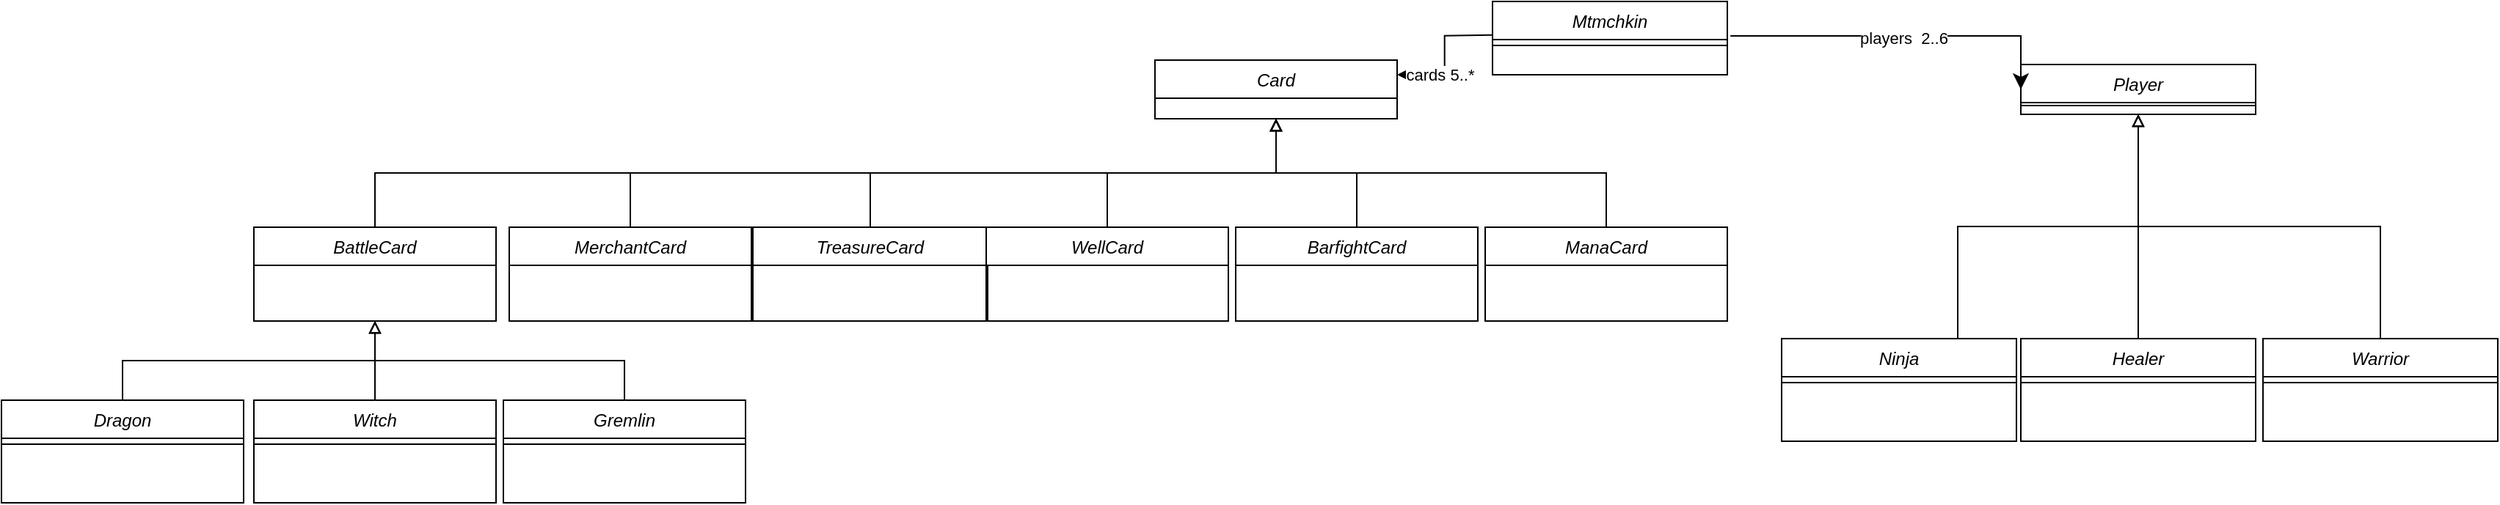 <mxfile version="20.7.4" type="device"><diagram id="C5RBs43oDa-KdzZeNtuy" name="Page-1"><mxGraphModel dx="2582" dy="2052" grid="1" gridSize="10" guides="1" tooltips="1" connect="1" arrows="1" fold="1" page="1" pageScale="1" pageWidth="1169" pageHeight="827" math="0" shadow="0"><root><mxCell id="WIyWlLk6GJQsqaUBKTNV-0"/><mxCell id="WIyWlLk6GJQsqaUBKTNV-1" parent="WIyWlLk6GJQsqaUBKTNV-0"/><mxCell id="Val8Mtfyvoj-f5zwKkKn-0" value="Mtmchkin" style="swimlane;fontStyle=2;align=center;verticalAlign=top;childLayout=stackLayout;horizontal=1;startSize=26;horizontalStack=0;resizeParent=1;resizeLast=0;collapsible=1;marginBottom=0;rounded=0;shadow=0;strokeWidth=1;" parent="WIyWlLk6GJQsqaUBKTNV-1" vertex="1"><mxGeometry x="110" y="-110" width="160" height="50" as="geometry"><mxRectangle x="230" y="140" width="160" height="26" as="alternateBounds"/></mxGeometry></mxCell><mxCell id="Val8Mtfyvoj-f5zwKkKn-4" value="" style="line;html=1;strokeWidth=1;align=left;verticalAlign=middle;spacingTop=-1;spacingLeft=3;spacingRight=3;rotatable=0;labelPosition=right;points=[];portConstraint=eastwest;" parent="Val8Mtfyvoj-f5zwKkKn-0" vertex="1"><mxGeometry y="26" width="160" height="8" as="geometry"/></mxCell><mxCell id="Val8Mtfyvoj-f5zwKkKn-6" value="Player" style="swimlane;fontStyle=2;align=center;verticalAlign=top;childLayout=stackLayout;horizontal=1;startSize=26;horizontalStack=0;resizeParent=1;resizeLast=0;collapsible=1;marginBottom=0;rounded=0;shadow=0;strokeWidth=1;" parent="WIyWlLk6GJQsqaUBKTNV-1" vertex="1"><mxGeometry x="470" y="-67" width="160" height="34" as="geometry"><mxRectangle x="230" y="140" width="160" height="26" as="alternateBounds"/></mxGeometry></mxCell><mxCell id="Val8Mtfyvoj-f5zwKkKn-10" value="" style="line;html=1;strokeWidth=1;align=left;verticalAlign=middle;spacingTop=-1;spacingLeft=3;spacingRight=3;rotatable=0;labelPosition=right;points=[];portConstraint=eastwest;" parent="Val8Mtfyvoj-f5zwKkKn-6" vertex="1"><mxGeometry y="26" width="160" height="4" as="geometry"/></mxCell><mxCell id="Val8Mtfyvoj-f5zwKkKn-19" value="" style="edgeStyle=segmentEdgeStyle;endArrow=classic;html=1;curved=0;rounded=0;endSize=8;startSize=8;exitX=1.013;exitY=0.199;exitDx=0;exitDy=0;exitPerimeter=0;entryX=0;entryY=0.5;entryDx=0;entryDy=0;" parent="WIyWlLk6GJQsqaUBKTNV-1" target="Val8Mtfyvoj-f5zwKkKn-6" edge="1"><mxGeometry width="50" height="50" relative="1" as="geometry"><mxPoint x="272.08" y="-86.498" as="sourcePoint"/><mxPoint x="337.76" y="113.482" as="targetPoint"/></mxGeometry></mxCell><mxCell id="Val8Mtfyvoj-f5zwKkKn-20" value="players&amp;nbsp; 2..6" style="edgeLabel;html=1;align=center;verticalAlign=middle;resizable=0;points=[];" parent="Val8Mtfyvoj-f5zwKkKn-19" vertex="1" connectable="0"><mxGeometry x="0.349" y="-3" relative="1" as="geometry"><mxPoint x="-40" y="-2" as="offset"/></mxGeometry></mxCell><mxCell id="Val8Mtfyvoj-f5zwKkKn-33" style="edgeStyle=orthogonalEdgeStyle;rounded=0;orthogonalLoop=1;jettySize=auto;html=1;exitX=0.75;exitY=0;exitDx=0;exitDy=0;endArrow=block;endFill=0;entryX=0.5;entryY=1;entryDx=0;entryDy=0;" parent="WIyWlLk6GJQsqaUBKTNV-1" source="Val8Mtfyvoj-f5zwKkKn-21" target="Val8Mtfyvoj-f5zwKkKn-6" edge="1"><mxGeometry relative="1" as="geometry"><mxPoint x="550" y="44" as="targetPoint"/></mxGeometry></mxCell><mxCell id="Val8Mtfyvoj-f5zwKkKn-21" value="Ninja" style="swimlane;fontStyle=2;align=center;verticalAlign=top;childLayout=stackLayout;horizontal=1;startSize=26;horizontalStack=0;resizeParent=1;resizeLast=0;collapsible=1;marginBottom=0;rounded=0;shadow=0;strokeWidth=1;" parent="WIyWlLk6GJQsqaUBKTNV-1" vertex="1"><mxGeometry x="307" y="120" width="160" height="70" as="geometry"><mxRectangle x="230" y="140" width="160" height="26" as="alternateBounds"/></mxGeometry></mxCell><mxCell id="Val8Mtfyvoj-f5zwKkKn-25" value="" style="line;html=1;strokeWidth=1;align=left;verticalAlign=middle;spacingTop=-1;spacingLeft=3;spacingRight=3;rotatable=0;labelPosition=right;points=[];portConstraint=eastwest;" parent="Val8Mtfyvoj-f5zwKkKn-21" vertex="1"><mxGeometry y="26" width="160" height="8" as="geometry"/></mxCell><mxCell id="Val8Mtfyvoj-f5zwKkKn-35" style="edgeStyle=orthogonalEdgeStyle;rounded=0;orthogonalLoop=1;jettySize=auto;html=1;exitX=0.5;exitY=0;exitDx=0;exitDy=0;endArrow=block;endFill=0;entryX=0.5;entryY=1;entryDx=0;entryDy=0;" parent="WIyWlLk6GJQsqaUBKTNV-1" source="Val8Mtfyvoj-f5zwKkKn-27" target="Val8Mtfyvoj-f5zwKkKn-6" edge="1"><mxGeometry relative="1" as="geometry"><mxPoint x="550" y="44" as="targetPoint"/></mxGeometry></mxCell><mxCell id="Val8Mtfyvoj-f5zwKkKn-27" value="Healer" style="swimlane;fontStyle=2;align=center;verticalAlign=top;childLayout=stackLayout;horizontal=1;startSize=26;horizontalStack=0;resizeParent=1;resizeLast=0;collapsible=1;marginBottom=0;rounded=0;shadow=0;strokeWidth=1;" parent="WIyWlLk6GJQsqaUBKTNV-1" vertex="1"><mxGeometry x="470" y="120" width="160" height="70" as="geometry"><mxRectangle x="230" y="140" width="160" height="26" as="alternateBounds"/></mxGeometry></mxCell><mxCell id="Val8Mtfyvoj-f5zwKkKn-28" value="" style="line;html=1;strokeWidth=1;align=left;verticalAlign=middle;spacingTop=-1;spacingLeft=3;spacingRight=3;rotatable=0;labelPosition=right;points=[];portConstraint=eastwest;" parent="Val8Mtfyvoj-f5zwKkKn-27" vertex="1"><mxGeometry y="26" width="160" height="8" as="geometry"/></mxCell><mxCell id="Val8Mtfyvoj-f5zwKkKn-36" style="edgeStyle=orthogonalEdgeStyle;rounded=0;orthogonalLoop=1;jettySize=auto;html=1;exitX=0.5;exitY=0;exitDx=0;exitDy=0;endArrow=block;endFill=0;entryX=0.5;entryY=1;entryDx=0;entryDy=0;" parent="WIyWlLk6GJQsqaUBKTNV-1" source="Val8Mtfyvoj-f5zwKkKn-30" target="Val8Mtfyvoj-f5zwKkKn-6" edge="1"><mxGeometry relative="1" as="geometry"><mxPoint x="550" y="44" as="targetPoint"/></mxGeometry></mxCell><mxCell id="Val8Mtfyvoj-f5zwKkKn-30" value="Warrior" style="swimlane;fontStyle=2;align=center;verticalAlign=top;childLayout=stackLayout;horizontal=1;startSize=26;horizontalStack=0;resizeParent=1;resizeLast=0;collapsible=1;marginBottom=0;rounded=0;shadow=0;strokeWidth=1;" parent="WIyWlLk6GJQsqaUBKTNV-1" vertex="1"><mxGeometry x="635" y="120" width="160" height="70" as="geometry"><mxRectangle x="230" y="140" width="160" height="26" as="alternateBounds"/></mxGeometry></mxCell><mxCell id="Val8Mtfyvoj-f5zwKkKn-31" value="" style="line;html=1;strokeWidth=1;align=left;verticalAlign=middle;spacingTop=-1;spacingLeft=3;spacingRight=3;rotatable=0;labelPosition=right;points=[];portConstraint=eastwest;" parent="Val8Mtfyvoj-f5zwKkKn-30" vertex="1"><mxGeometry y="26" width="160" height="8" as="geometry"/></mxCell><mxCell id="Val8Mtfyvoj-f5zwKkKn-40" value="Card" style="swimlane;fontStyle=2;align=center;verticalAlign=top;childLayout=stackLayout;horizontal=1;startSize=26;horizontalStack=0;resizeParent=1;resizeLast=0;collapsible=1;marginBottom=0;rounded=0;shadow=0;strokeWidth=1;" parent="WIyWlLk6GJQsqaUBKTNV-1" vertex="1"><mxGeometry x="-120" y="-70" width="165" height="40" as="geometry"><mxRectangle x="230" y="140" width="160" height="26" as="alternateBounds"/></mxGeometry></mxCell><mxCell id="Val8Mtfyvoj-f5zwKkKn-55" style="edgeStyle=orthogonalEdgeStyle;rounded=0;orthogonalLoop=1;jettySize=auto;html=1;exitX=0.5;exitY=0;exitDx=0;exitDy=0;entryX=0.5;entryY=1;entryDx=0;entryDy=0;endArrow=block;endFill=0;" parent="WIyWlLk6GJQsqaUBKTNV-1" source="Val8Mtfyvoj-f5zwKkKn-46" target="Val8Mtfyvoj-f5zwKkKn-70" edge="1"><mxGeometry relative="1" as="geometry"/></mxCell><mxCell id="Val8Mtfyvoj-f5zwKkKn-46" value="Dragon" style="swimlane;fontStyle=2;align=center;verticalAlign=top;childLayout=stackLayout;horizontal=1;startSize=26;horizontalStack=0;resizeParent=1;resizeLast=0;collapsible=1;marginBottom=0;rounded=0;shadow=0;strokeWidth=1;" parent="WIyWlLk6GJQsqaUBKTNV-1" vertex="1"><mxGeometry x="-906" y="162" width="165" height="70" as="geometry"><mxRectangle x="230" y="140" width="160" height="26" as="alternateBounds"/></mxGeometry></mxCell><mxCell id="Val8Mtfyvoj-f5zwKkKn-47" value="" style="line;html=1;strokeWidth=1;align=left;verticalAlign=middle;spacingTop=-1;spacingLeft=3;spacingRight=3;rotatable=0;labelPosition=right;points=[];portConstraint=eastwest;" parent="Val8Mtfyvoj-f5zwKkKn-46" vertex="1"><mxGeometry y="26" width="165" height="8" as="geometry"/></mxCell><mxCell id="Val8Mtfyvoj-f5zwKkKn-73" style="edgeStyle=orthogonalEdgeStyle;rounded=0;orthogonalLoop=1;jettySize=auto;html=1;exitX=0.5;exitY=0;exitDx=0;exitDy=0;endArrow=block;endFill=0;entryX=0.5;entryY=1;entryDx=0;entryDy=0;" parent="WIyWlLk6GJQsqaUBKTNV-1" source="Val8Mtfyvoj-f5zwKkKn-70" target="Val8Mtfyvoj-f5zwKkKn-40" edge="1"><mxGeometry relative="1" as="geometry"><mxPoint x="-20" y="168" as="targetPoint"/></mxGeometry></mxCell><mxCell id="Val8Mtfyvoj-f5zwKkKn-70" value="BattleCard" style="swimlane;fontStyle=2;align=center;verticalAlign=top;childLayout=stackLayout;horizontal=1;startSize=26;horizontalStack=0;resizeParent=1;resizeLast=0;collapsible=1;marginBottom=0;rounded=0;shadow=0;strokeWidth=1;" parent="WIyWlLk6GJQsqaUBKTNV-1" vertex="1"><mxGeometry x="-734" y="44" width="165" height="64" as="geometry"><mxRectangle x="230" y="140" width="160" height="26" as="alternateBounds"/></mxGeometry></mxCell><mxCell id="Val8Mtfyvoj-f5zwKkKn-79" style="edgeStyle=orthogonalEdgeStyle;rounded=0;orthogonalLoop=1;jettySize=auto;html=1;exitX=0.5;exitY=0;exitDx=0;exitDy=0;entryX=0.5;entryY=1;entryDx=0;entryDy=0;endArrow=block;endFill=0;" parent="WIyWlLk6GJQsqaUBKTNV-1" source="Val8Mtfyvoj-f5zwKkKn-77" target="Val8Mtfyvoj-f5zwKkKn-40" edge="1"><mxGeometry relative="1" as="geometry"/></mxCell><mxCell id="Val8Mtfyvoj-f5zwKkKn-77" value="MerchantCard" style="swimlane;fontStyle=2;align=center;verticalAlign=top;childLayout=stackLayout;horizontal=1;startSize=26;horizontalStack=0;resizeParent=1;resizeLast=0;collapsible=1;marginBottom=0;rounded=0;shadow=0;strokeWidth=1;" parent="WIyWlLk6GJQsqaUBKTNV-1" vertex="1"><mxGeometry x="-560" y="44" width="165" height="64" as="geometry"><mxRectangle x="230" y="140" width="160" height="26" as="alternateBounds"/></mxGeometry></mxCell><mxCell id="Val8Mtfyvoj-f5zwKkKn-82" style="edgeStyle=orthogonalEdgeStyle;rounded=0;orthogonalLoop=1;jettySize=auto;html=1;exitX=0.5;exitY=0;exitDx=0;exitDy=0;entryX=0.5;entryY=1;entryDx=0;entryDy=0;endArrow=block;endFill=0;" parent="WIyWlLk6GJQsqaUBKTNV-1" source="Val8Mtfyvoj-f5zwKkKn-80" target="Val8Mtfyvoj-f5zwKkKn-40" edge="1"><mxGeometry relative="1" as="geometry"/></mxCell><mxCell id="Val8Mtfyvoj-f5zwKkKn-80" value="ManaCard" style="swimlane;fontStyle=2;align=center;verticalAlign=top;childLayout=stackLayout;horizontal=1;startSize=26;horizontalStack=0;resizeParent=1;resizeLast=0;collapsible=1;marginBottom=0;rounded=0;shadow=0;strokeWidth=1;" parent="WIyWlLk6GJQsqaUBKTNV-1" vertex="1"><mxGeometry x="105" y="44" width="165" height="64" as="geometry"><mxRectangle x="230" y="140" width="160" height="26" as="alternateBounds"/></mxGeometry></mxCell><mxCell id="Val8Mtfyvoj-f5zwKkKn-86" style="edgeStyle=orthogonalEdgeStyle;rounded=0;orthogonalLoop=1;jettySize=auto;html=1;exitX=0.5;exitY=0;exitDx=0;exitDy=0;entryX=0.5;entryY=1;entryDx=0;entryDy=0;endArrow=block;endFill=0;" parent="WIyWlLk6GJQsqaUBKTNV-1" source="Val8Mtfyvoj-f5zwKkKn-84" target="Val8Mtfyvoj-f5zwKkKn-40" edge="1"><mxGeometry relative="1" as="geometry"/></mxCell><mxCell id="Val8Mtfyvoj-f5zwKkKn-84" value="TreasureCard" style="swimlane;fontStyle=2;align=center;verticalAlign=top;childLayout=stackLayout;horizontal=1;startSize=26;horizontalStack=0;resizeParent=1;resizeLast=0;collapsible=1;marginBottom=0;rounded=0;shadow=0;strokeWidth=1;" parent="WIyWlLk6GJQsqaUBKTNV-1" vertex="1"><mxGeometry x="-394" y="44" width="160" height="64" as="geometry"><mxRectangle x="230" y="140" width="160" height="26" as="alternateBounds"/></mxGeometry></mxCell><mxCell id="Val8Mtfyvoj-f5zwKkKn-89" style="edgeStyle=orthogonalEdgeStyle;rounded=0;orthogonalLoop=1;jettySize=auto;html=1;exitX=0.5;exitY=0;exitDx=0;exitDy=0;entryX=0.5;entryY=1;entryDx=0;entryDy=0;endArrow=block;endFill=0;" parent="WIyWlLk6GJQsqaUBKTNV-1" source="Val8Mtfyvoj-f5zwKkKn-87" target="Val8Mtfyvoj-f5zwKkKn-40" edge="1"><mxGeometry relative="1" as="geometry"/></mxCell><mxCell id="Val8Mtfyvoj-f5zwKkKn-87" value="WellCard" style="swimlane;fontStyle=2;align=center;verticalAlign=top;childLayout=stackLayout;horizontal=1;startSize=26;horizontalStack=0;resizeParent=1;resizeLast=0;collapsible=1;marginBottom=0;rounded=0;shadow=0;strokeWidth=1;" parent="WIyWlLk6GJQsqaUBKTNV-1" vertex="1"><mxGeometry x="-235" y="44" width="165" height="64" as="geometry"><mxRectangle x="230" y="140" width="160" height="26" as="alternateBounds"/></mxGeometry></mxCell><mxCell id="Val8Mtfyvoj-f5zwKkKn-97" style="edgeStyle=orthogonalEdgeStyle;rounded=0;orthogonalLoop=1;jettySize=auto;html=1;exitX=0.5;exitY=0;exitDx=0;exitDy=0;entryX=0.5;entryY=1;entryDx=0;entryDy=0;endArrow=block;endFill=0;" parent="WIyWlLk6GJQsqaUBKTNV-1" source="Val8Mtfyvoj-f5zwKkKn-95" target="Val8Mtfyvoj-f5zwKkKn-40" edge="1"><mxGeometry relative="1" as="geometry"/></mxCell><mxCell id="Val8Mtfyvoj-f5zwKkKn-95" value="BarfightCard" style="swimlane;fontStyle=2;align=center;verticalAlign=top;childLayout=stackLayout;horizontal=1;startSize=26;horizontalStack=0;resizeParent=1;resizeLast=0;collapsible=1;marginBottom=0;rounded=0;shadow=0;strokeWidth=1;" parent="WIyWlLk6GJQsqaUBKTNV-1" vertex="1"><mxGeometry x="-65" y="44" width="165" height="64" as="geometry"><mxRectangle x="230" y="140" width="160" height="26" as="alternateBounds"/></mxGeometry></mxCell><mxCell id="Val8Mtfyvoj-f5zwKkKn-104" style="edgeStyle=orthogonalEdgeStyle;rounded=0;orthogonalLoop=1;jettySize=auto;html=1;exitX=0.5;exitY=0;exitDx=0;exitDy=0;entryX=0.5;entryY=1;entryDx=0;entryDy=0;endArrow=block;endFill=0;" parent="WIyWlLk6GJQsqaUBKTNV-1" source="Val8Mtfyvoj-f5zwKkKn-98" target="Val8Mtfyvoj-f5zwKkKn-70" edge="1"><mxGeometry relative="1" as="geometry"/></mxCell><mxCell id="Val8Mtfyvoj-f5zwKkKn-98" value="Witch" style="swimlane;fontStyle=2;align=center;verticalAlign=top;childLayout=stackLayout;horizontal=1;startSize=26;horizontalStack=0;resizeParent=1;resizeLast=0;collapsible=1;marginBottom=0;rounded=0;shadow=0;strokeWidth=1;" parent="WIyWlLk6GJQsqaUBKTNV-1" vertex="1"><mxGeometry x="-734" y="162" width="165" height="70" as="geometry"><mxRectangle x="230" y="140" width="160" height="26" as="alternateBounds"/></mxGeometry></mxCell><mxCell id="Val8Mtfyvoj-f5zwKkKn-99" value="" style="line;html=1;strokeWidth=1;align=left;verticalAlign=middle;spacingTop=-1;spacingLeft=3;spacingRight=3;rotatable=0;labelPosition=right;points=[];portConstraint=eastwest;" parent="Val8Mtfyvoj-f5zwKkKn-98" vertex="1"><mxGeometry y="26" width="165" height="8" as="geometry"/></mxCell><mxCell id="Val8Mtfyvoj-f5zwKkKn-105" style="edgeStyle=orthogonalEdgeStyle;rounded=0;orthogonalLoop=1;jettySize=auto;html=1;exitX=0.5;exitY=0;exitDx=0;exitDy=0;entryX=0.5;entryY=1;entryDx=0;entryDy=0;endArrow=block;endFill=0;" parent="WIyWlLk6GJQsqaUBKTNV-1" source="Val8Mtfyvoj-f5zwKkKn-101" target="Val8Mtfyvoj-f5zwKkKn-70" edge="1"><mxGeometry relative="1" as="geometry"/></mxCell><mxCell id="Val8Mtfyvoj-f5zwKkKn-101" value="Gremlin" style="swimlane;fontStyle=2;align=center;verticalAlign=top;childLayout=stackLayout;horizontal=1;startSize=26;horizontalStack=0;resizeParent=1;resizeLast=0;collapsible=1;marginBottom=0;rounded=0;shadow=0;strokeWidth=1;" parent="WIyWlLk6GJQsqaUBKTNV-1" vertex="1"><mxGeometry x="-564" y="162" width="165" height="70" as="geometry"><mxRectangle x="230" y="140" width="160" height="26" as="alternateBounds"/></mxGeometry></mxCell><mxCell id="Val8Mtfyvoj-f5zwKkKn-102" value="" style="line;html=1;strokeWidth=1;align=left;verticalAlign=middle;spacingTop=-1;spacingLeft=3;spacingRight=3;rotatable=0;labelPosition=right;points=[];portConstraint=eastwest;" parent="Val8Mtfyvoj-f5zwKkKn-101" vertex="1"><mxGeometry y="26" width="165" height="8" as="geometry"/></mxCell><mxCell id="Val8Mtfyvoj-f5zwKkKn-106" style="edgeStyle=orthogonalEdgeStyle;rounded=0;orthogonalLoop=1;jettySize=auto;html=1;entryX=1;entryY=0.25;entryDx=0;entryDy=0;endArrow=classic;endFill=1;exitX=-0.002;exitY=0.193;exitDx=0;exitDy=0;exitPerimeter=0;" parent="WIyWlLk6GJQsqaUBKTNV-1" target="Val8Mtfyvoj-f5zwKkKn-40" edge="1"><mxGeometry relative="1" as="geometry"><mxPoint x="109.68" y="-87.086" as="sourcePoint"/></mxGeometry></mxCell><mxCell id="Val8Mtfyvoj-f5zwKkKn-108" value="cards 5..*" style="edgeLabel;html=1;align=center;verticalAlign=middle;resizable=0;points=[];" parent="Val8Mtfyvoj-f5zwKkKn-106" vertex="1" connectable="0"><mxGeometry x="0.375" relative="1" as="geometry"><mxPoint as="offset"/></mxGeometry></mxCell></root></mxGraphModel></diagram></mxfile>